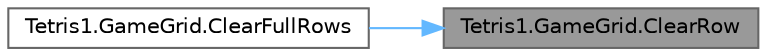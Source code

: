 digraph "Tetris1.GameGrid.ClearRow"
{
 // LATEX_PDF_SIZE
  bgcolor="transparent";
  edge [fontname=Helvetica,fontsize=10,labelfontname=Helvetica,labelfontsize=10];
  node [fontname=Helvetica,fontsize=10,shape=box,height=0.2,width=0.4];
  rankdir="RL";
  Node1 [id="Node000001",label="Tetris1.GameGrid.ClearRow",height=0.2,width=0.4,color="gray40", fillcolor="grey60", style="filled", fontcolor="black",tooltip=" "];
  Node1 -> Node2 [id="edge2_Node000001_Node000002",dir="back",color="steelblue1",style="solid",tooltip=" "];
  Node2 [id="Node000002",label="Tetris1.GameGrid.ClearFullRows",height=0.2,width=0.4,color="grey40", fillcolor="white", style="filled",URL="$class_tetris1_1_1_game_grid.html#afcdc09e1268d02aadac7f7fce9bca1c2",tooltip=" "];
}
